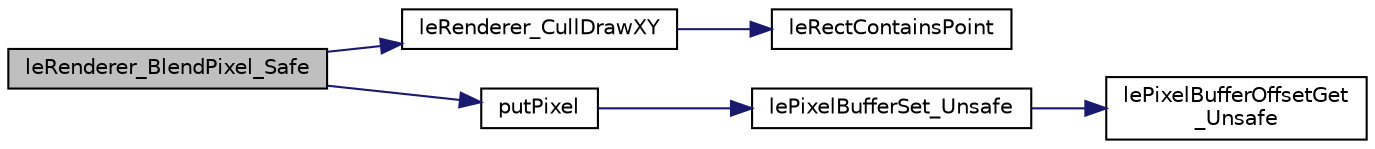 digraph "leRenderer_BlendPixel_Safe"
{
 // LATEX_PDF_SIZE
  edge [fontname="Helvetica",fontsize="10",labelfontname="Helvetica",labelfontsize="10"];
  node [fontname="Helvetica",fontsize="10",shape=record];
  rankdir="LR";
  Node1 [label="leRenderer_BlendPixel_Safe",height=0.2,width=0.4,color="black", fillcolor="grey75", style="filled", fontcolor="black",tooltip=" "];
  Node1 -> Node2 [color="midnightblue",fontsize="10",style="solid",fontname="Helvetica"];
  Node2 [label="leRenderer_CullDrawXY",height=0.2,width=0.4,color="black", fillcolor="white", style="filled",URL="$legato__renderer_8c.html#a679ab77db1e6d03532119f499a65b2ca",tooltip=" "];
  Node2 -> Node3 [color="midnightblue",fontsize="10",style="solid",fontname="Helvetica"];
  Node3 [label="leRectContainsPoint",height=0.2,width=0.4,color="black", fillcolor="white", style="filled",URL="$legato__rect_8c.html#af3d4b3e3b867d2a34f75985366000b97",tooltip=" "];
  Node1 -> Node4 [color="midnightblue",fontsize="10",style="solid",fontname="Helvetica"];
  Node4 [label="putPixel",height=0.2,width=0.4,color="black", fillcolor="white", style="filled",URL="$legato__draw_8c.html#a44d112db78ddddd19c61056a816967f6",tooltip=" "];
  Node4 -> Node5 [color="midnightblue",fontsize="10",style="solid",fontname="Helvetica"];
  Node5 [label="lePixelBufferSet_Unsafe",height=0.2,width=0.4,color="black", fillcolor="white", style="filled",URL="$legato__pixelbuffer_8c.html#a59ec7b62436ec8e72b5627c4ac04e4e5",tooltip=" "];
  Node5 -> Node6 [color="midnightblue",fontsize="10",style="solid",fontname="Helvetica"];
  Node6 [label="lePixelBufferOffsetGet\l_Unsafe",height=0.2,width=0.4,color="black", fillcolor="white", style="filled",URL="$legato__pixelbuffer_8c.html#a4755b271a3f8b3550828220a46ff39e8",tooltip=" "];
}
